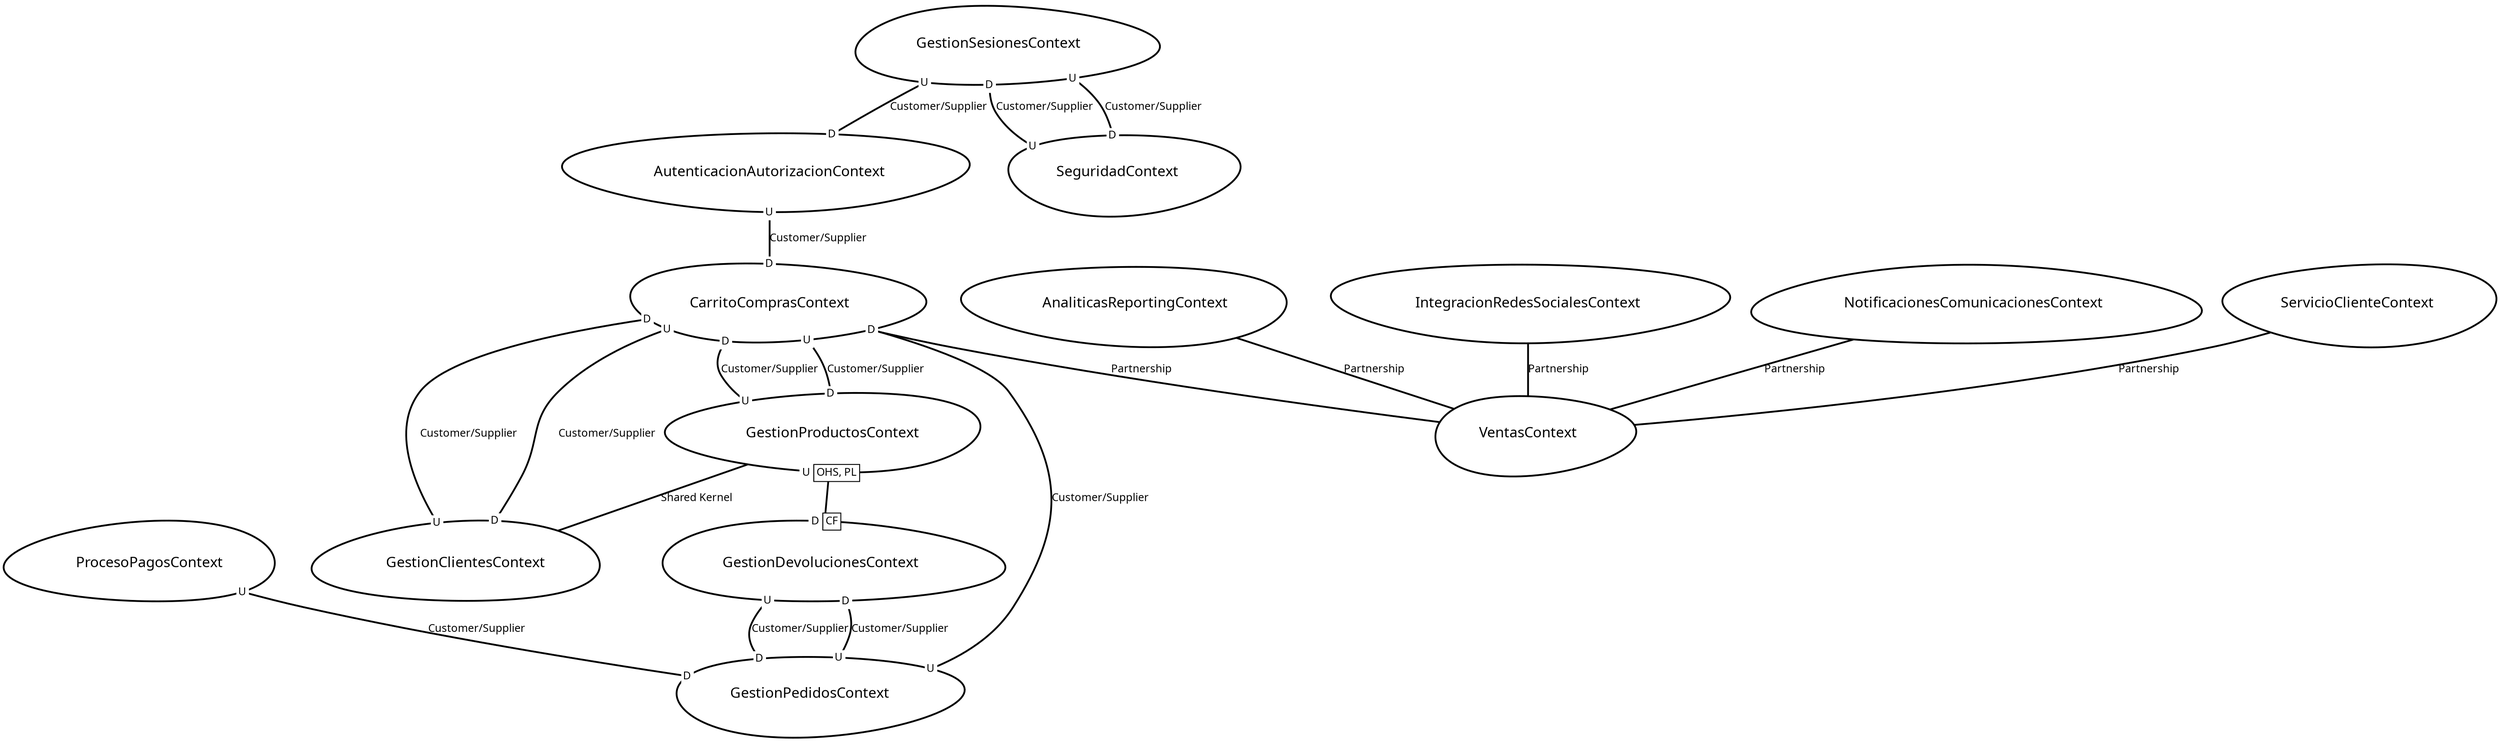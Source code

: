 digraph "ContextMapGraph" {
graph ["imagepath"="/tmp/GraphvizJava"]
"AnaliticasReportingContext" ["margin"="0.3","orientation"="313","shape"="egg","fontsize"="16","style"="bold","label"="AnaliticasReportingContext\n","fontname"="sans-serif"]
"VentasContext" ["margin"="0.3","orientation"="36","shape"="egg","fontsize"="16","style"="bold","label"="VentasContext\n","fontname"="sans-serif"]
"AutenticacionAutorizacionContext" ["margin"="0.3","orientation"="186","shape"="egg","fontsize"="16","style"="bold","label"="AutenticacionAutorizacionContext\n","fontname"="sans-serif"]
"CarritoComprasContext" ["margin"="0.3","orientation"="159","shape"="egg","fontsize"="16","style"="bold","label"="CarritoComprasContext\n","fontname"="sans-serif"]
"GestionProductosContext" ["margin"="0.3","orientation"="203","shape"="egg","fontsize"="16","style"="bold","label"="GestionProductosContext\n","fontname"="sans-serif"]
"GestionDevolucionesContext" ["margin"="0.3","orientation"="139","shape"="egg","fontsize"="16","style"="bold","label"="GestionDevolucionesContext\n","fontname"="sans-serif"]
"GestionPedidosContext" ["margin"="0.3","orientation"="45","shape"="egg","fontsize"="16","style"="bold","label"="GestionPedidosContext\n","fontname"="sans-serif"]
"GestionClientesContext" ["margin"="0.3","orientation"="227","shape"="egg","fontsize"="16","style"="bold","label"="GestionClientesContext\n","fontname"="sans-serif"]
"GestionSesionesContext" ["margin"="0.3","orientation"="21","shape"="egg","fontsize"="16","style"="bold","label"="GestionSesionesContext\n","fontname"="sans-serif"]
"SeguridadContext" ["margin"="0.3","orientation"="53","shape"="egg","fontsize"="16","style"="bold","label"="SeguridadContext\n","fontname"="sans-serif"]
"IntegracionRedesSocialesContext" ["margin"="0.3","orientation"="176","shape"="egg","fontsize"="16","style"="bold","label"="IntegracionRedesSocialesContext\n","fontname"="sans-serif"]
"NotificacionesComunicacionesContext" ["margin"="0.3","orientation"="4","shape"="egg","fontsize"="16","style"="bold","label"="NotificacionesComunicacionesContext\n","fontname"="sans-serif"]
"ProcesoPagosContext" ["margin"="0.3","orientation"="221","shape"="egg","fontsize"="16","style"="bold","label"="ProcesoPagosContext\n","fontname"="sans-serif"]
"ServicioClienteContext" ["margin"="0.3","orientation"="75","shape"="egg","fontsize"="16","style"="bold","label"="ServicioClienteContext\n","fontname"="sans-serif"]
"AnaliticasReportingContext" -> "VentasContext" ["fontsize"="12","style"="bold","label"="Partnership","dir"="none","fontname"="sans-serif"]
"AutenticacionAutorizacionContext" -> "CarritoComprasContext" ["headlabel"=<<table cellspacing="0" cellborder="0" border="0">
<tr><td bgcolor="white">D</td></tr>
</table>>,"labeldistance"="0","fontsize"="12","taillabel"=<<table cellspacing="0" cellborder="0" border="0">
<tr><td bgcolor="white">U</td></tr>
</table>>,"style"="bold","label"="Customer/Supplier","dir"="none","fontname"="sans-serif"]
"CarritoComprasContext" -> "GestionProductosContext" ["headlabel"=<<table cellspacing="0" cellborder="0" border="0">
<tr><td bgcolor="white">D</td></tr>
</table>>,"labeldistance"="0","fontsize"="12","taillabel"=<<table cellspacing="0" cellborder="0" border="0">
<tr><td bgcolor="white">U</td></tr>
</table>>,"style"="bold","label"="Customer/Supplier","dir"="none","fontname"="sans-serif"]
"CarritoComprasContext" -> "VentasContext" ["fontsize"="12","style"="bold","label"="Partnership","dir"="none","fontname"="sans-serif"]
"CarritoComprasContext" -> "GestionClientesContext" ["headlabel"=<<table cellspacing="0" cellborder="0" border="0">
<tr><td bgcolor="white">D</td></tr>
</table>>,"labeldistance"="0","fontsize"="12","taillabel"=<<table cellspacing="0" cellborder="0" border="0">
<tr><td bgcolor="white">U</td></tr>
</table>>,"style"="bold","label"="Customer/Supplier","dir"="none","fontname"="sans-serif"]
"GestionProductosContext" -> "GestionDevolucionesContext" ["headlabel"=<<table cellspacing="0" cellborder="1" border="0">
<tr><td bgcolor="white" sides="r">D</td><td sides="trbl" bgcolor="white"><font>CF</font></td></tr>
</table>>,"labeldistance"="0","fontsize"="12","taillabel"=<<table cellspacing="0" cellborder="1" border="0">
<tr><td bgcolor="white" sides="r">U</td><td sides="trbl" bgcolor="white"><font>OHS, PL</font></td></tr>
</table>>,"style"="bold","label"="                                        ","dir"="none","fontname"="sans-serif"]
"GestionProductosContext" -> "CarritoComprasContext" ["headlabel"=<<table cellspacing="0" cellborder="0" border="0">
<tr><td bgcolor="white">D</td></tr>
</table>>,"labeldistance"="0","fontsize"="12","taillabel"=<<table cellspacing="0" cellborder="0" border="0">
<tr><td bgcolor="white">U</td></tr>
</table>>,"style"="bold","label"="Customer/Supplier","dir"="none","fontname"="sans-serif"]
"GestionProductosContext" -> "GestionClientesContext" ["fontsize"="12","style"="bold","label"="Shared Kernel","dir"="none","fontname"="sans-serif"]
"GestionDevolucionesContext" -> "GestionPedidosContext" ["headlabel"=<<table cellspacing="0" cellborder="0" border="0">
<tr><td bgcolor="white">D</td></tr>
</table>>,"labeldistance"="0","fontsize"="12","taillabel"=<<table cellspacing="0" cellborder="0" border="0">
<tr><td bgcolor="white">U</td></tr>
</table>>,"style"="bold","label"="Customer/Supplier","dir"="none","fontname"="sans-serif"]
"GestionPedidosContext" -> "CarritoComprasContext" ["headlabel"=<<table cellspacing="0" cellborder="0" border="0">
<tr><td bgcolor="white">D</td></tr>
</table>>,"labeldistance"="0","fontsize"="12","taillabel"=<<table cellspacing="0" cellborder="0" border="0">
<tr><td bgcolor="white">U</td></tr>
</table>>,"style"="bold","label"="Customer/Supplier","dir"="none","fontname"="sans-serif"]
"GestionPedidosContext" -> "GestionDevolucionesContext" ["headlabel"=<<table cellspacing="0" cellborder="0" border="0">
<tr><td bgcolor="white">D</td></tr>
</table>>,"labeldistance"="0","fontsize"="12","taillabel"=<<table cellspacing="0" cellborder="0" border="0">
<tr><td bgcolor="white">U</td></tr>
</table>>,"style"="bold","label"="Customer/Supplier","dir"="none","fontname"="sans-serif"]
"GestionClientesContext" -> "CarritoComprasContext" ["headlabel"=<<table cellspacing="0" cellborder="0" border="0">
<tr><td bgcolor="white">D</td></tr>
</table>>,"labeldistance"="0","fontsize"="12","taillabel"=<<table cellspacing="0" cellborder="0" border="0">
<tr><td bgcolor="white">U</td></tr>
</table>>,"style"="bold","label"="Customer/Supplier","dir"="none","fontname"="sans-serif"]
"GestionSesionesContext" -> "SeguridadContext" ["headlabel"=<<table cellspacing="0" cellborder="0" border="0">
<tr><td bgcolor="white">D</td></tr>
</table>>,"labeldistance"="0","fontsize"="12","taillabel"=<<table cellspacing="0" cellborder="0" border="0">
<tr><td bgcolor="white">U</td></tr>
</table>>,"style"="bold","label"="Customer/Supplier","dir"="none","fontname"="sans-serif"]
"GestionSesionesContext" -> "AutenticacionAutorizacionContext" ["headlabel"=<<table cellspacing="0" cellborder="0" border="0">
<tr><td bgcolor="white">D</td></tr>
</table>>,"labeldistance"="0","fontsize"="12","taillabel"=<<table cellspacing="0" cellborder="0" border="0">
<tr><td bgcolor="white">U</td></tr>
</table>>,"style"="bold","label"="Customer/Supplier","dir"="none","fontname"="sans-serif"]
"SeguridadContext" -> "GestionSesionesContext" ["headlabel"=<<table cellspacing="0" cellborder="0" border="0">
<tr><td bgcolor="white">D</td></tr>
</table>>,"labeldistance"="0","fontsize"="12","taillabel"=<<table cellspacing="0" cellborder="0" border="0">
<tr><td bgcolor="white">U</td></tr>
</table>>,"style"="bold","label"="Customer/Supplier","dir"="none","fontname"="sans-serif"]
"IntegracionRedesSocialesContext" -> "VentasContext" ["fontsize"="12","style"="bold","label"="Partnership","dir"="none","fontname"="sans-serif"]
"NotificacionesComunicacionesContext" -> "VentasContext" ["fontsize"="12","style"="bold","label"="Partnership","dir"="none","fontname"="sans-serif"]
"ProcesoPagosContext" -> "GestionPedidosContext" ["headlabel"=<<table cellspacing="0" cellborder="0" border="0">
<tr><td bgcolor="white">D</td></tr>
</table>>,"labeldistance"="0","fontsize"="12","taillabel"=<<table cellspacing="0" cellborder="0" border="0">
<tr><td bgcolor="white">U</td></tr>
</table>>,"style"="bold","label"="Customer/Supplier","dir"="none","fontname"="sans-serif"]
"ServicioClienteContext" -> "VentasContext" ["fontsize"="12","style"="bold","label"="Partnership","dir"="none","fontname"="sans-serif"]
}